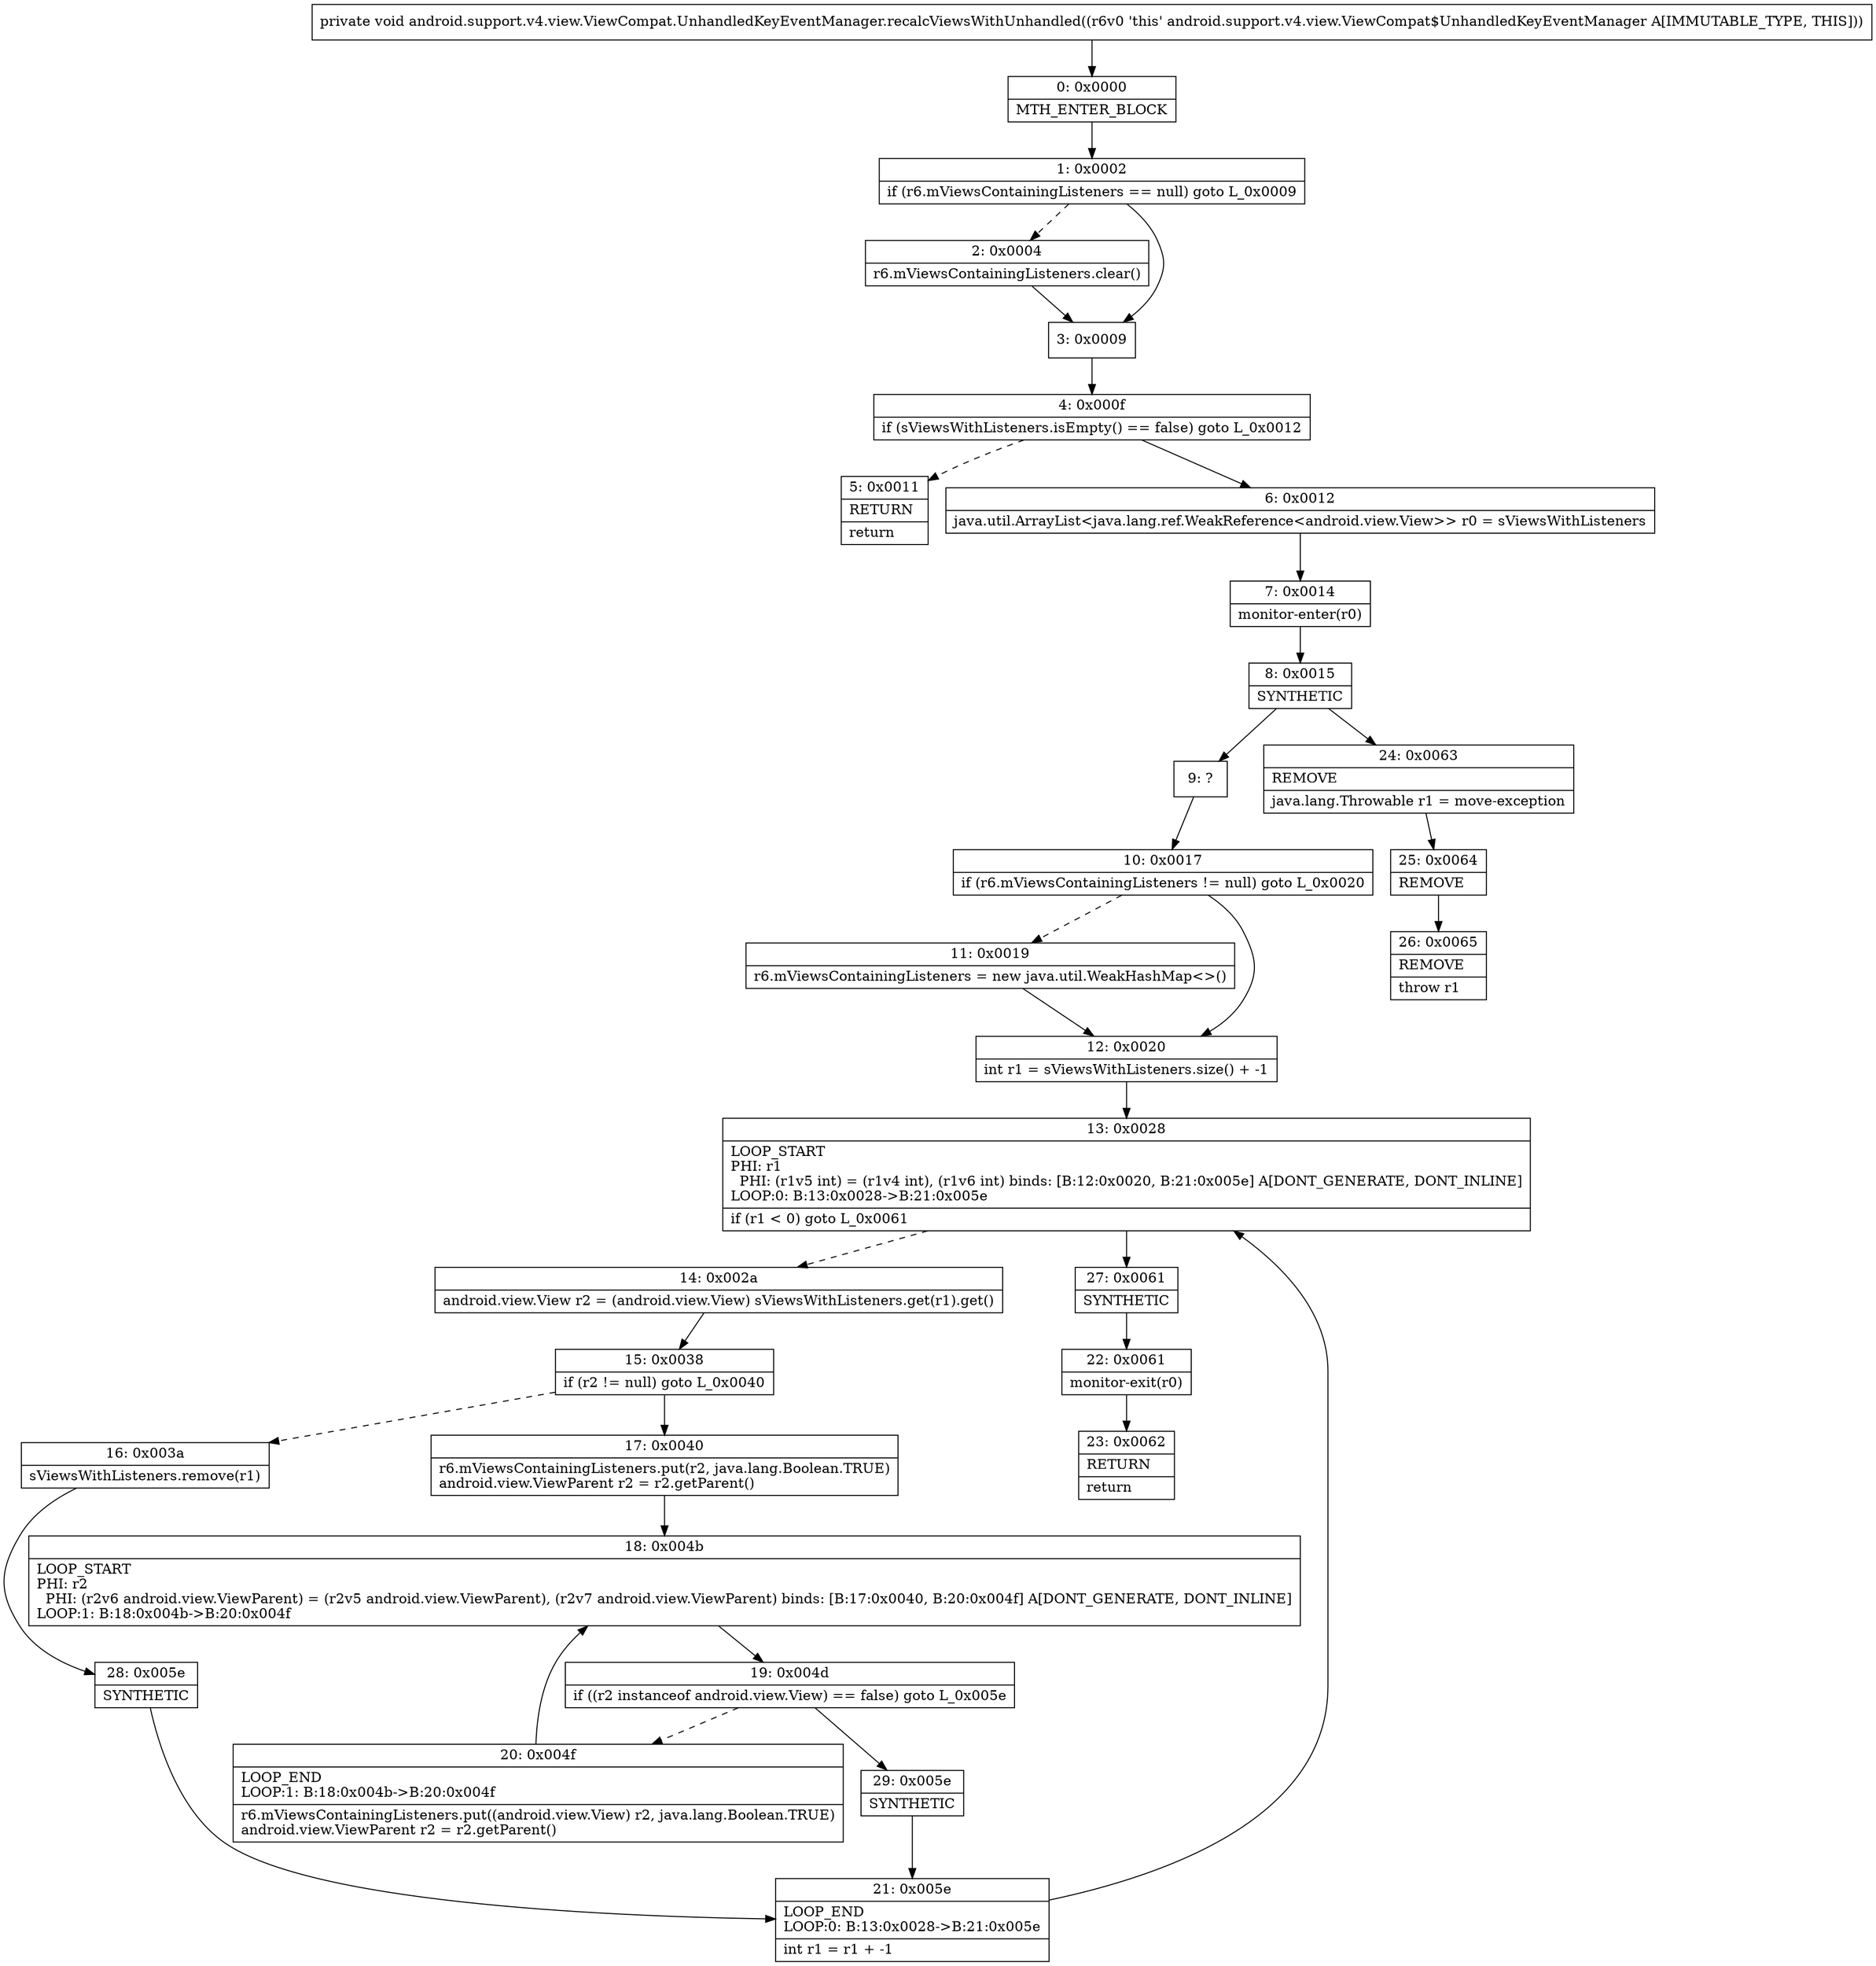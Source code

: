 digraph "CFG forandroid.support.v4.view.ViewCompat.UnhandledKeyEventManager.recalcViewsWithUnhandled()V" {
Node_0 [shape=record,label="{0\:\ 0x0000|MTH_ENTER_BLOCK\l}"];
Node_1 [shape=record,label="{1\:\ 0x0002|if (r6.mViewsContainingListeners == null) goto L_0x0009\l}"];
Node_2 [shape=record,label="{2\:\ 0x0004|r6.mViewsContainingListeners.clear()\l}"];
Node_3 [shape=record,label="{3\:\ 0x0009}"];
Node_4 [shape=record,label="{4\:\ 0x000f|if (sViewsWithListeners.isEmpty() == false) goto L_0x0012\l}"];
Node_5 [shape=record,label="{5\:\ 0x0011|RETURN\l|return\l}"];
Node_6 [shape=record,label="{6\:\ 0x0012|java.util.ArrayList\<java.lang.ref.WeakReference\<android.view.View\>\> r0 = sViewsWithListeners\l}"];
Node_7 [shape=record,label="{7\:\ 0x0014|monitor\-enter(r0)\l}"];
Node_8 [shape=record,label="{8\:\ 0x0015|SYNTHETIC\l}"];
Node_9 [shape=record,label="{9\:\ ?}"];
Node_10 [shape=record,label="{10\:\ 0x0017|if (r6.mViewsContainingListeners != null) goto L_0x0020\l}"];
Node_11 [shape=record,label="{11\:\ 0x0019|r6.mViewsContainingListeners = new java.util.WeakHashMap\<\>()\l}"];
Node_12 [shape=record,label="{12\:\ 0x0020|int r1 = sViewsWithListeners.size() + \-1\l}"];
Node_13 [shape=record,label="{13\:\ 0x0028|LOOP_START\lPHI: r1 \l  PHI: (r1v5 int) = (r1v4 int), (r1v6 int) binds: [B:12:0x0020, B:21:0x005e] A[DONT_GENERATE, DONT_INLINE]\lLOOP:0: B:13:0x0028\-\>B:21:0x005e\l|if (r1 \< 0) goto L_0x0061\l}"];
Node_14 [shape=record,label="{14\:\ 0x002a|android.view.View r2 = (android.view.View) sViewsWithListeners.get(r1).get()\l}"];
Node_15 [shape=record,label="{15\:\ 0x0038|if (r2 != null) goto L_0x0040\l}"];
Node_16 [shape=record,label="{16\:\ 0x003a|sViewsWithListeners.remove(r1)\l}"];
Node_17 [shape=record,label="{17\:\ 0x0040|r6.mViewsContainingListeners.put(r2, java.lang.Boolean.TRUE)\landroid.view.ViewParent r2 = r2.getParent()\l}"];
Node_18 [shape=record,label="{18\:\ 0x004b|LOOP_START\lPHI: r2 \l  PHI: (r2v6 android.view.ViewParent) = (r2v5 android.view.ViewParent), (r2v7 android.view.ViewParent) binds: [B:17:0x0040, B:20:0x004f] A[DONT_GENERATE, DONT_INLINE]\lLOOP:1: B:18:0x004b\-\>B:20:0x004f\l}"];
Node_19 [shape=record,label="{19\:\ 0x004d|if ((r2 instanceof android.view.View) == false) goto L_0x005e\l}"];
Node_20 [shape=record,label="{20\:\ 0x004f|LOOP_END\lLOOP:1: B:18:0x004b\-\>B:20:0x004f\l|r6.mViewsContainingListeners.put((android.view.View) r2, java.lang.Boolean.TRUE)\landroid.view.ViewParent r2 = r2.getParent()\l}"];
Node_21 [shape=record,label="{21\:\ 0x005e|LOOP_END\lLOOP:0: B:13:0x0028\-\>B:21:0x005e\l|int r1 = r1 + \-1\l}"];
Node_22 [shape=record,label="{22\:\ 0x0061|monitor\-exit(r0)\l}"];
Node_23 [shape=record,label="{23\:\ 0x0062|RETURN\l|return\l}"];
Node_24 [shape=record,label="{24\:\ 0x0063|REMOVE\l|java.lang.Throwable r1 = move\-exception\l}"];
Node_25 [shape=record,label="{25\:\ 0x0064|REMOVE\l}"];
Node_26 [shape=record,label="{26\:\ 0x0065|REMOVE\l|throw r1\l}"];
Node_27 [shape=record,label="{27\:\ 0x0061|SYNTHETIC\l}"];
Node_28 [shape=record,label="{28\:\ 0x005e|SYNTHETIC\l}"];
Node_29 [shape=record,label="{29\:\ 0x005e|SYNTHETIC\l}"];
MethodNode[shape=record,label="{private void android.support.v4.view.ViewCompat.UnhandledKeyEventManager.recalcViewsWithUnhandled((r6v0 'this' android.support.v4.view.ViewCompat$UnhandledKeyEventManager A[IMMUTABLE_TYPE, THIS])) }"];
MethodNode -> Node_0;
Node_0 -> Node_1;
Node_1 -> Node_2[style=dashed];
Node_1 -> Node_3;
Node_2 -> Node_3;
Node_3 -> Node_4;
Node_4 -> Node_5[style=dashed];
Node_4 -> Node_6;
Node_6 -> Node_7;
Node_7 -> Node_8;
Node_8 -> Node_9;
Node_8 -> Node_24;
Node_9 -> Node_10;
Node_10 -> Node_11[style=dashed];
Node_10 -> Node_12;
Node_11 -> Node_12;
Node_12 -> Node_13;
Node_13 -> Node_14[style=dashed];
Node_13 -> Node_27;
Node_14 -> Node_15;
Node_15 -> Node_16[style=dashed];
Node_15 -> Node_17;
Node_16 -> Node_28;
Node_17 -> Node_18;
Node_18 -> Node_19;
Node_19 -> Node_20[style=dashed];
Node_19 -> Node_29;
Node_20 -> Node_18;
Node_21 -> Node_13;
Node_22 -> Node_23;
Node_24 -> Node_25;
Node_25 -> Node_26;
Node_27 -> Node_22;
Node_28 -> Node_21;
Node_29 -> Node_21;
}


